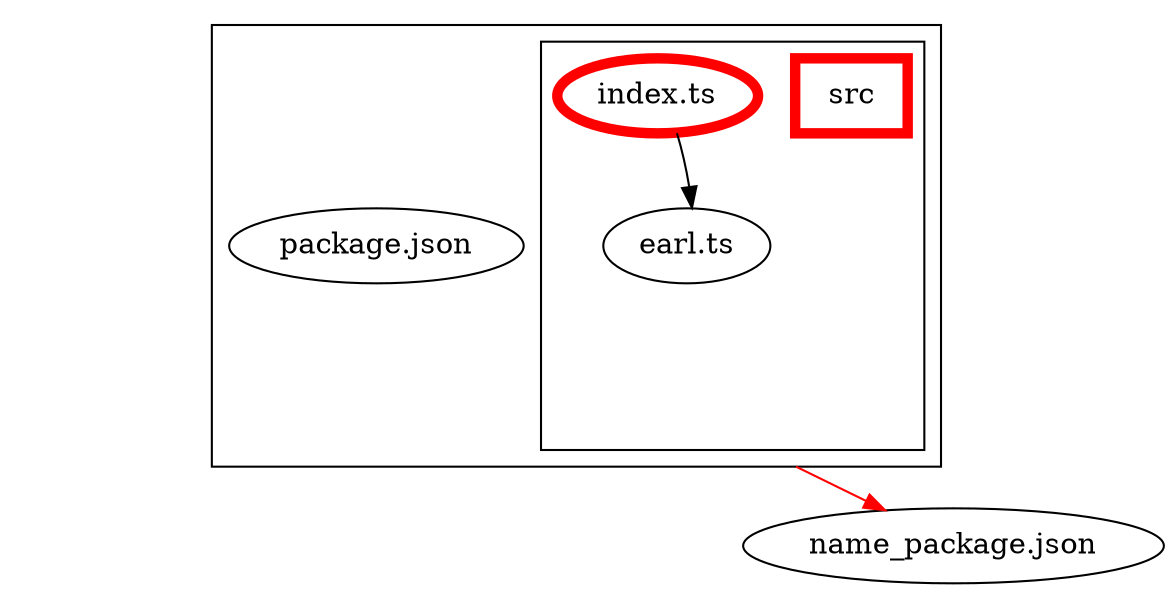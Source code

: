 digraph "dependency-graph-[object Object]" {
  compound = true;
  "dependency-graph-[object Object]" [
    style = "invis";
  ];
  "package.json";
  "exit_src";
  "name_package.json";
  "src/earl.ts";
  subgraph "cluster_src" {
    color = "#000000";
    label = "";
    "name_src" [
      penwidth = 5;
      shape = "rectangle";
      color = "#ff0000";
      label = "src";
    ];
    "exit_src" [
      style = "invis";
    ];
    "package.json" [
      label = "package.json";
    ];
    subgraph "cluster_src" {
      color = "#000000";
      label = "";
      "name_src" [
        penwidth = 5;
        shape = "rectangle";
        color = "#ff0000";
        label = "src";
      ];
      "exit_src" [
        style = "invis";
      ];
      "src/earl.ts" [
        label = "earl.ts";
      ];
      "src/index.ts" [
        label = "index.ts";
        color = "#ff0000";
        penwidth = 5;
      ];
      "src/earl.ts" -> "exit_src" [
        style = "invis";
      ];
      "src/index.ts" -> "exit_src" [
        style = "invis";
      ];
    }
    "package.json" -> "exit_src" [
      style = "invis";
    ];
    "exit_src" -> "exit_src" [
      style = "invis";
    ];
    "exit_src" -> "exit_src" [
      style = "invis";
    ];
  }
  "exit_src" -> "dependency-graph-[object Object]" [
    style = "invis";
  ];
  "exit_src" -> "name_package.json" [
    style = "solid";
    ltail = "cluster_src";
    lhead = "cluster_package.json";
    color = "#ff0000";
  ];
  "src/index.ts" -> "src/earl.ts" [
    style = "invis";
  ];
  "src/index.ts" -> "src/earl.ts" [
    style = "solid";
    ltail = "cluster_src/index.ts";
    lhead = "cluster_src/earl.ts";
    color = "black";
  ];
}